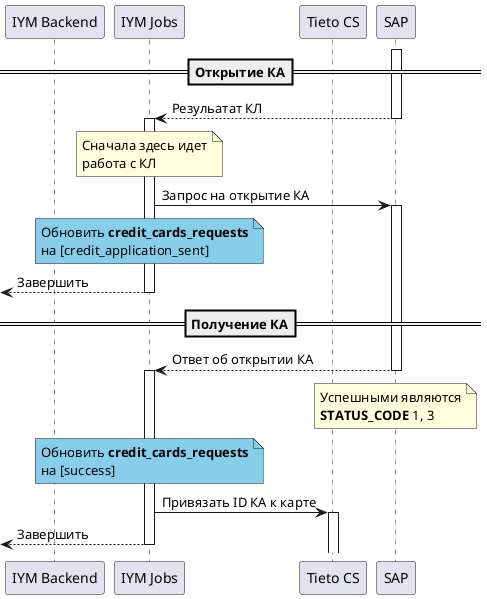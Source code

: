 @startuml
participant "IYM Backend" as BE
participant "IYM Jobs"    as Jobs
participant "Tieto CS"    as TCS
participant "SAP"         as SAP

==Открытие КА==
activate SAP
Jobs <-- SAP : Резульатат КЛ
deactivate SAP
activate Jobs
note over Jobs
Сначала здесь идет
работа с КЛ
end note
Jobs -> SAP : Запрос на открытие КА
activate SAP
note over Jobs #SkyBlue
Обновить **credit_cards_requests**
на [credit_application_sent]
end note
<-- Jobs : Завершить
deactivate Jobs
==Получение КА==
Jobs <-- SAP : Ответ об открытии КА
deactivate SAP
activate Jobs
note over SAP
Успешными являются
**STATUS_CODE** 1, 3
end note
note over Jobs #SkyBlue
Обновить **credit_cards_requests**
на [success]
end note
Jobs -> TCS : Привязать ID КА к карте
activate TCS
<-- Jobs : Завершить
deactivate Jobs

@enduml
